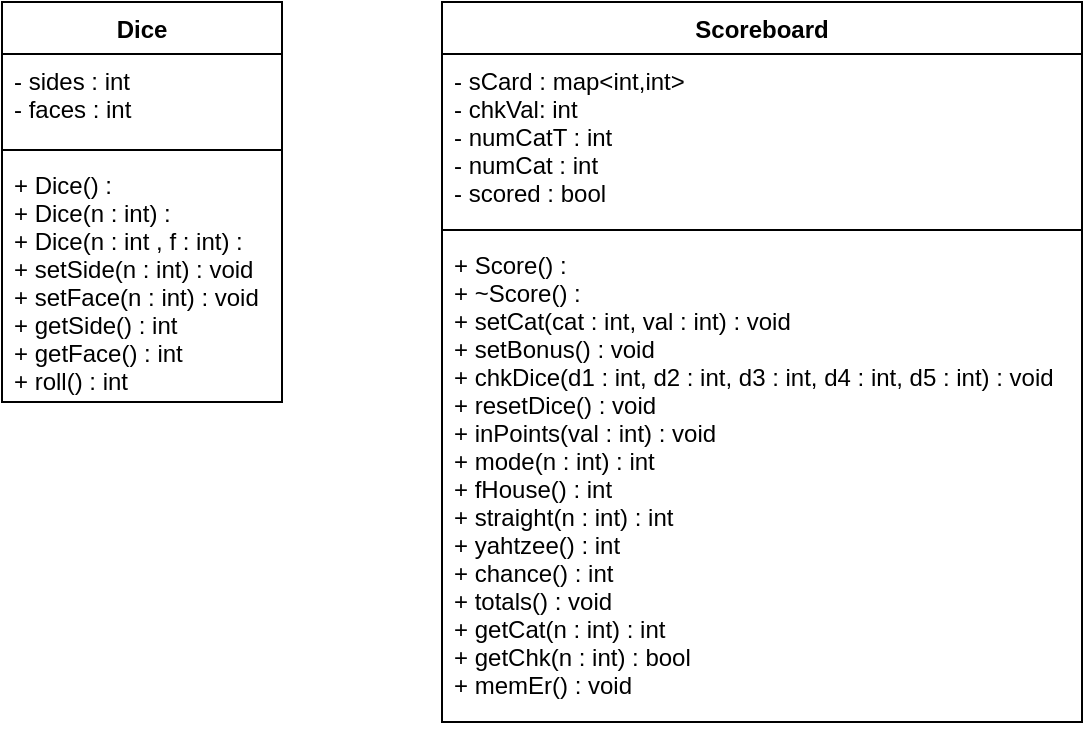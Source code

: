 <mxfile version="13.0.1"><diagram id="r2PzShBHX1zMmhg6lQdh" name="Page-1"><mxGraphModel dx="1221" dy="1687" grid="1" gridSize="10" guides="1" tooltips="1" connect="1" arrows="1" fold="1" page="1" pageScale="1" pageWidth="850" pageHeight="1100" math="0" shadow="0"><root><mxCell id="0"/><mxCell id="1" parent="0"/><mxCell id="QYBzMFYl7uZ0CLGb9u1w-1" value="Dice" style="swimlane;fontStyle=1;align=center;verticalAlign=top;childLayout=stackLayout;horizontal=1;startSize=26;horizontalStack=0;resizeParent=1;resizeParentMax=0;resizeLast=0;collapsible=1;marginBottom=0;" vertex="1" parent="1"><mxGeometry x="40" y="-1080" width="140" height="200" as="geometry"><mxRectangle x="20" y="20" width="70" height="26" as="alternateBounds"/></mxGeometry></mxCell><mxCell id="QYBzMFYl7uZ0CLGb9u1w-2" value="- sides : int&#10;- faces : int" style="text;strokeColor=none;fillColor=none;align=left;verticalAlign=top;spacingLeft=4;spacingRight=4;overflow=hidden;rotatable=0;points=[[0,0.5],[1,0.5]];portConstraint=eastwest;" vertex="1" parent="QYBzMFYl7uZ0CLGb9u1w-1"><mxGeometry y="26" width="140" height="44" as="geometry"/></mxCell><mxCell id="QYBzMFYl7uZ0CLGb9u1w-3" value="" style="line;strokeWidth=1;fillColor=none;align=left;verticalAlign=middle;spacingTop=-1;spacingLeft=3;spacingRight=3;rotatable=0;labelPosition=right;points=[];portConstraint=eastwest;" vertex="1" parent="QYBzMFYl7uZ0CLGb9u1w-1"><mxGeometry y="70" width="140" height="8" as="geometry"/></mxCell><mxCell id="QYBzMFYl7uZ0CLGb9u1w-4" value="+ Dice() :&#10;+ Dice(n : int) :&#10;+ Dice(n : int , f : int) :&#10;+ setSide(n : int) : void&#10;+ setFace(n : int) : void   &#10;+ getSide() : int&#10;+ getFace() : int &#10;+ roll() : int" style="text;strokeColor=none;fillColor=none;align=left;verticalAlign=top;spacingLeft=4;spacingRight=4;overflow=hidden;rotatable=0;points=[[0,0.5],[1,0.5]];portConstraint=eastwest;" vertex="1" parent="QYBzMFYl7uZ0CLGb9u1w-1"><mxGeometry y="78" width="140" height="122" as="geometry"/></mxCell><mxCell id="QYBzMFYl7uZ0CLGb9u1w-5" value="Scoreboard" style="swimlane;fontStyle=1;align=center;verticalAlign=top;childLayout=stackLayout;horizontal=1;startSize=26;horizontalStack=0;resizeParent=1;resizeParentMax=0;resizeLast=0;collapsible=1;marginBottom=0;" vertex="1" parent="1"><mxGeometry x="260" y="-1080" width="320" height="360" as="geometry"/></mxCell><mxCell id="QYBzMFYl7uZ0CLGb9u1w-6" value="- sCard : map&lt;int,int&gt;&#10;- chkVal: int&#10;- numCatT : int&#10;- numCat : int&#10;- scored : bool&#10;" style="text;strokeColor=none;fillColor=none;align=left;verticalAlign=top;spacingLeft=4;spacingRight=4;overflow=hidden;rotatable=0;points=[[0,0.5],[1,0.5]];portConstraint=eastwest;" vertex="1" parent="QYBzMFYl7uZ0CLGb9u1w-5"><mxGeometry y="26" width="320" height="84" as="geometry"/></mxCell><mxCell id="QYBzMFYl7uZ0CLGb9u1w-7" value="" style="line;strokeWidth=1;fillColor=none;align=left;verticalAlign=middle;spacingTop=-1;spacingLeft=3;spacingRight=3;rotatable=0;labelPosition=right;points=[];portConstraint=eastwest;" vertex="1" parent="QYBzMFYl7uZ0CLGb9u1w-5"><mxGeometry y="110" width="320" height="8" as="geometry"/></mxCell><mxCell id="QYBzMFYl7uZ0CLGb9u1w-8" value="+ Score() :&#10;+ ~Score() :&#10;+ setCat(cat : int, val : int) : void&#10;+ setBonus() : void&#10;+ chkDice(d1 : int, d2 : int, d3 : int, d4 : int, d5 : int) : void&#10;+ resetDice() : void&#10;+ inPoints(val : int) : void&#10;+ mode(n : int) : int&#10;+ fHouse() : int&#10;+ straight(n : int) : int&#10;+ yahtzee() : int&#10;+ chance() : int&#10;+ totals() : void&#10;+ getCat(n : int) : int&#10;+ getChk(n : int) : bool&#10;+ memEr() : void&#10;" style="text;strokeColor=none;fillColor=none;align=left;verticalAlign=top;spacingLeft=4;spacingRight=4;overflow=hidden;rotatable=0;points=[[0,0.5],[1,0.5]];portConstraint=eastwest;" vertex="1" parent="QYBzMFYl7uZ0CLGb9u1w-5"><mxGeometry y="118" width="320" height="242" as="geometry"/></mxCell></root></mxGraphModel></diagram></mxfile>